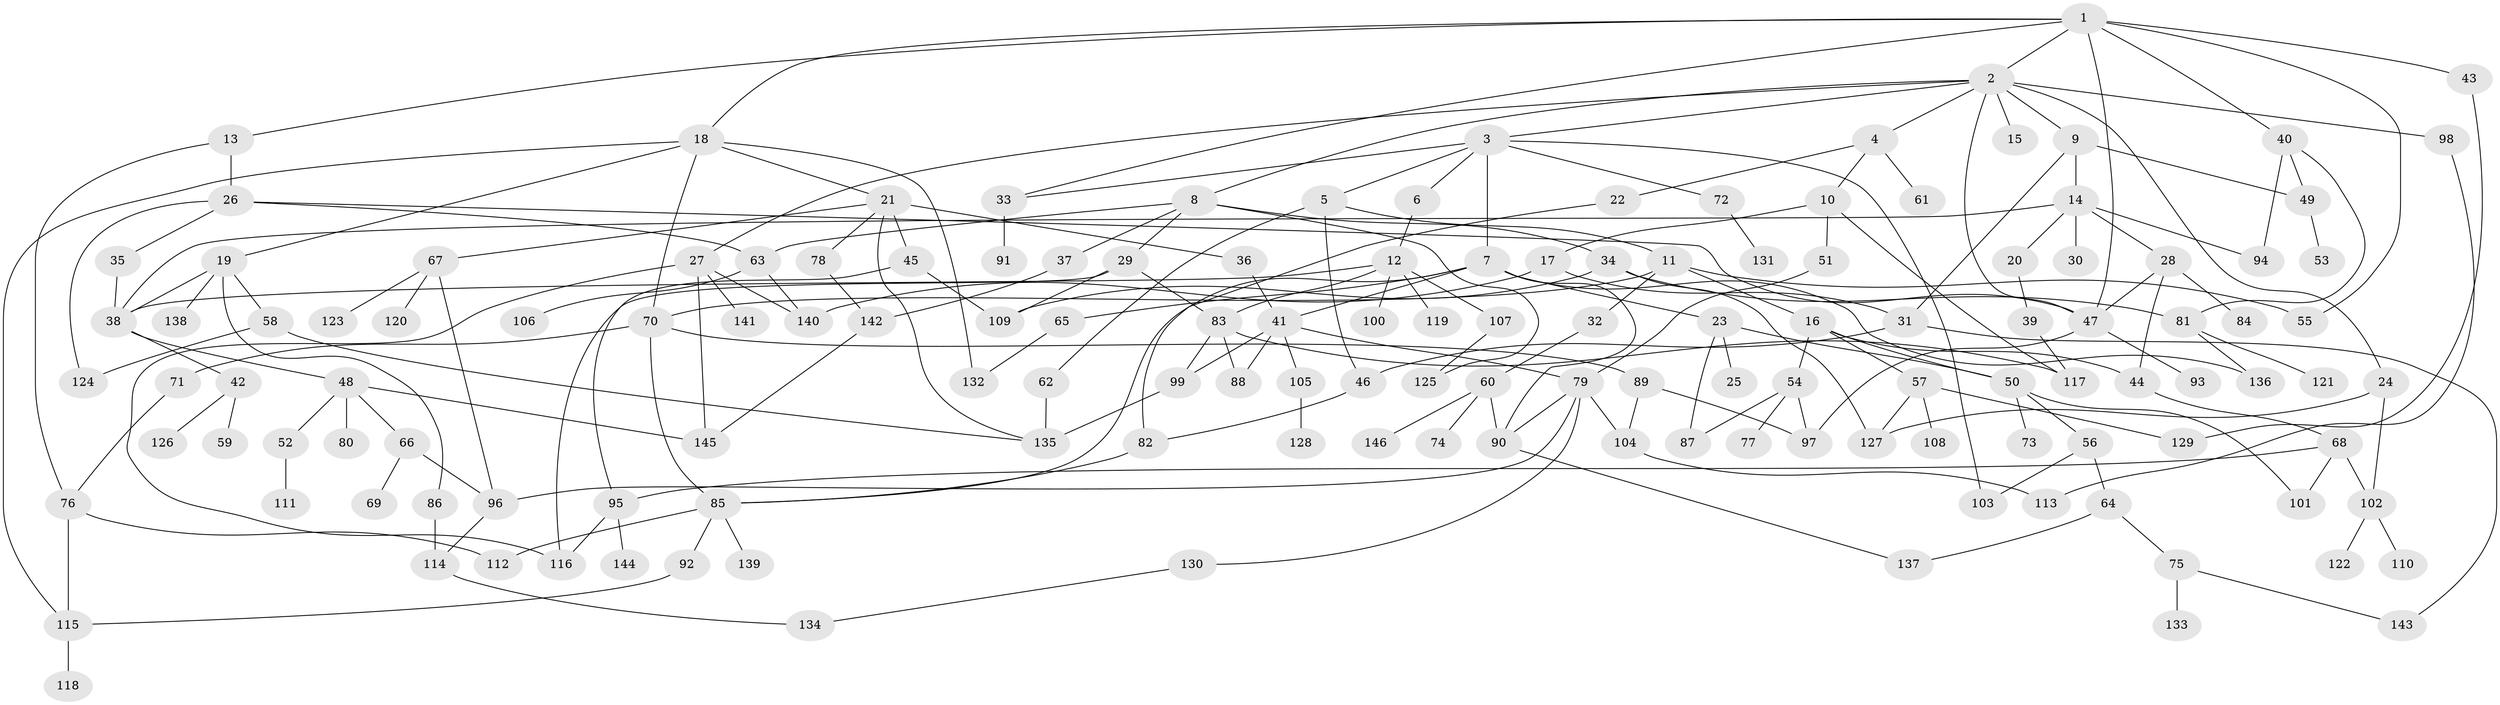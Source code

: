 // Generated by graph-tools (version 1.1) at 2025/25/03/09/25 03:25:29]
// undirected, 146 vertices, 212 edges
graph export_dot {
graph [start="1"]
  node [color=gray90,style=filled];
  1;
  2;
  3;
  4;
  5;
  6;
  7;
  8;
  9;
  10;
  11;
  12;
  13;
  14;
  15;
  16;
  17;
  18;
  19;
  20;
  21;
  22;
  23;
  24;
  25;
  26;
  27;
  28;
  29;
  30;
  31;
  32;
  33;
  34;
  35;
  36;
  37;
  38;
  39;
  40;
  41;
  42;
  43;
  44;
  45;
  46;
  47;
  48;
  49;
  50;
  51;
  52;
  53;
  54;
  55;
  56;
  57;
  58;
  59;
  60;
  61;
  62;
  63;
  64;
  65;
  66;
  67;
  68;
  69;
  70;
  71;
  72;
  73;
  74;
  75;
  76;
  77;
  78;
  79;
  80;
  81;
  82;
  83;
  84;
  85;
  86;
  87;
  88;
  89;
  90;
  91;
  92;
  93;
  94;
  95;
  96;
  97;
  98;
  99;
  100;
  101;
  102;
  103;
  104;
  105;
  106;
  107;
  108;
  109;
  110;
  111;
  112;
  113;
  114;
  115;
  116;
  117;
  118;
  119;
  120;
  121;
  122;
  123;
  124;
  125;
  126;
  127;
  128;
  129;
  130;
  131;
  132;
  133;
  134;
  135;
  136;
  137;
  138;
  139;
  140;
  141;
  142;
  143;
  144;
  145;
  146;
  1 -- 2;
  1 -- 13;
  1 -- 18;
  1 -- 33;
  1 -- 40;
  1 -- 43;
  1 -- 55;
  1 -- 47;
  2 -- 3;
  2 -- 4;
  2 -- 8;
  2 -- 9;
  2 -- 15;
  2 -- 24;
  2 -- 27;
  2 -- 98;
  2 -- 47;
  3 -- 5;
  3 -- 6;
  3 -- 7;
  3 -- 72;
  3 -- 103;
  3 -- 33;
  4 -- 10;
  4 -- 22;
  4 -- 61;
  5 -- 11;
  5 -- 46;
  5 -- 62;
  6 -- 12;
  7 -- 23;
  7 -- 41;
  7 -- 65;
  7 -- 90;
  7 -- 136;
  7 -- 85;
  8 -- 29;
  8 -- 34;
  8 -- 37;
  8 -- 125;
  8 -- 63;
  9 -- 14;
  9 -- 31;
  9 -- 49;
  10 -- 17;
  10 -- 51;
  10 -- 117;
  11 -- 16;
  11 -- 32;
  11 -- 55;
  11 -- 70;
  12 -- 83;
  12 -- 100;
  12 -- 107;
  12 -- 119;
  12 -- 38;
  13 -- 26;
  13 -- 76;
  14 -- 20;
  14 -- 28;
  14 -- 30;
  14 -- 38;
  14 -- 94;
  16 -- 54;
  16 -- 57;
  16 -- 50;
  16 -- 44;
  17 -- 140;
  17 -- 31;
  18 -- 19;
  18 -- 21;
  18 -- 70;
  18 -- 132;
  18 -- 115;
  19 -- 58;
  19 -- 86;
  19 -- 138;
  19 -- 38;
  20 -- 39;
  21 -- 36;
  21 -- 45;
  21 -- 67;
  21 -- 78;
  21 -- 135;
  22 -- 82;
  23 -- 25;
  23 -- 50;
  23 -- 87;
  24 -- 102;
  24 -- 127;
  26 -- 35;
  26 -- 47;
  26 -- 63;
  26 -- 124;
  27 -- 141;
  27 -- 140;
  27 -- 145;
  27 -- 116;
  28 -- 44;
  28 -- 84;
  28 -- 47;
  29 -- 116;
  29 -- 83;
  29 -- 109;
  31 -- 143;
  31 -- 46;
  32 -- 60;
  33 -- 91;
  34 -- 81;
  34 -- 127;
  34 -- 109;
  35 -- 38;
  36 -- 41;
  37 -- 142;
  38 -- 42;
  38 -- 48;
  39 -- 117;
  40 -- 94;
  40 -- 81;
  40 -- 49;
  41 -- 79;
  41 -- 88;
  41 -- 105;
  41 -- 99;
  42 -- 59;
  42 -- 126;
  43 -- 129;
  44 -- 68;
  45 -- 95;
  45 -- 109;
  46 -- 82;
  47 -- 93;
  47 -- 97;
  48 -- 52;
  48 -- 66;
  48 -- 80;
  48 -- 145;
  49 -- 53;
  50 -- 56;
  50 -- 73;
  50 -- 101;
  51 -- 79;
  52 -- 111;
  54 -- 77;
  54 -- 87;
  54 -- 97;
  56 -- 64;
  56 -- 103;
  57 -- 108;
  57 -- 127;
  57 -- 129;
  58 -- 124;
  58 -- 135;
  60 -- 74;
  60 -- 90;
  60 -- 146;
  62 -- 135;
  63 -- 106;
  63 -- 140;
  64 -- 75;
  64 -- 137;
  65 -- 132;
  66 -- 69;
  66 -- 96;
  67 -- 96;
  67 -- 120;
  67 -- 123;
  68 -- 102;
  68 -- 95;
  68 -- 101;
  70 -- 71;
  70 -- 85;
  70 -- 89;
  71 -- 76;
  72 -- 131;
  75 -- 133;
  75 -- 143;
  76 -- 115;
  76 -- 112;
  78 -- 142;
  79 -- 130;
  79 -- 96;
  79 -- 90;
  79 -- 104;
  81 -- 121;
  81 -- 136;
  82 -- 85;
  83 -- 99;
  83 -- 117;
  83 -- 88;
  85 -- 92;
  85 -- 112;
  85 -- 139;
  86 -- 114;
  89 -- 104;
  89 -- 97;
  90 -- 137;
  92 -- 115;
  95 -- 144;
  95 -- 116;
  96 -- 114;
  98 -- 113;
  99 -- 135;
  102 -- 110;
  102 -- 122;
  104 -- 113;
  105 -- 128;
  107 -- 125;
  114 -- 134;
  115 -- 118;
  130 -- 134;
  142 -- 145;
}
